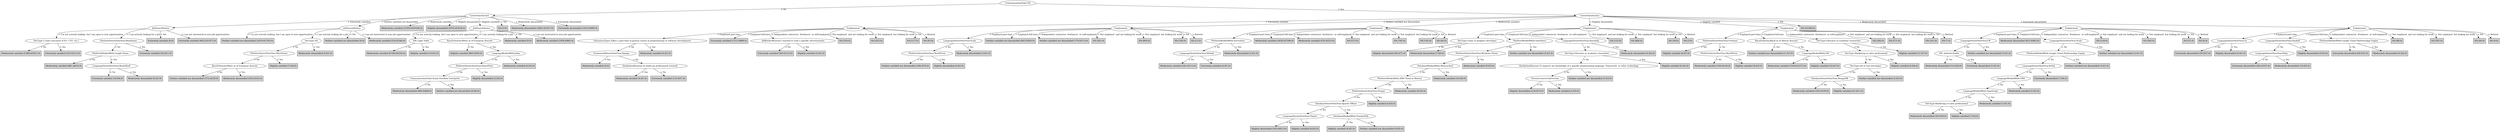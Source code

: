digraph J48Tree {
N0 [label="CommunicationTools.NA" ]
N0->N1 [label="= No"]
N1 [label="CareerSatisfaction" ]
N1->N2 [label="= Extremely satisfied"]
N2 [label="JobSearchStatus" ]
N2->N3 [label="= I’m not actively looking  but I am open to new opportunities"]
N3 [label="DevType.C-suite executive (CEO  CTO  etc.)" ]
N3->N4 [label="= No"]
N4 [label="Moderately satisfied (5388.0/2931.0)" shape=box style=filled ]
N3->N5 [label="= Yes"]
N5 [label="Extremely satisfied (253.0/115.0)" shape=box style=filled ]
N2->N6 [label="= I am actively looking for a job"]
N6 [label="PlatformDesireNextYear.Mainframe" ]
N6->N7 [label="= No"]
N7 [label="PlatformWorkedWith.Google Home" ]
N7->N8 [label="= No"]
N8 [label="Moderately satisfied (881.0/614.0)" shape=box style=filled ]
N7->N9 [label="= Yes"]
N9 [label="LanguageDesireNextYear.Bash/Shell" ]
N9->N10 [label="= No"]
N10 [label="Extremely satisfied (18.0/6.0)" shape=box style=filled ]
N9->N11 [label="= Yes"]
N11 [label="Moderately dissatisfied (6.0/3.0)" shape=box style=filled ]
N6->N12 [label="= Yes"]
N12 [label="Extremely satisfied (26.0/11.0)" shape=box style=filled ]
N2->N13 [label="= NA"]
N13 [label="Extremely satisfied (0.0)" shape=box style=filled ]
N2->N14 [label="= I am not interested in new job opportunities"]
N14 [label="Extremely satisfied (4652.0/1471.0)" shape=box style=filled ]
N1->N15 [label="= Neither satisfied nor dissatisfied"]
N15 [label="JobSearchStatus" ]
N15->N16 [label="= I’m not actively looking  but I am open to new opportunities"]
N16 [label="Neither satisfied nor dissatisfied (2419.0/1765.0)" shape=box style=filled ]
N15->N17 [label="= I am actively looking for a job"]
N17 [label="DevType.NA" ]
N17->N18 [label="= No"]
N18 [label="PlatformDesireNextYear.Mainframe" ]
N18->N19 [label="= No"]
N19 [label="RaceEthnicity.White or of European descent" ]
N19->N20 [label="= No"]
N20 [label="Neither satisfied nor dissatisfied (372.0/230.0)" shape=box style=filled ]
N19->N21 [label="= Yes"]
N21 [label="Moderately dissatisfied (254.0/163.0)" shape=box style=filled ]
N18->N22 [label="= Yes"]
N22 [label="Slightly satisfied (7.0/4.0)" shape=box style=filled ]
N17->N23 [label="= Yes"]
N23 [label="Moderately dissatisfied (4.0/1.0)" shape=box style=filled ]
N15->N24 [label="= NA"]
N24 [label="Neither satisfied nor dissatisfied (0.0)" shape=box style=filled ]
N15->N25 [label="= I am not interested in new job opportunities"]
N25 [label="Moderately satisfied (534.0/346.0)" shape=box style=filled ]
N1->N26 [label="= Moderately satisfied"]
N26 [label="Moderately satisfied (21959.0/10166.0)" shape=box style=filled ]
N1->N27 [label="= Slightly dissatisfied"]
N27 [label="Slightly dissatisfied (4705.0/3334.0)" shape=box style=filled ]
N1->N28 [label="= Slightly satisfied"]
N28 [label="JobSearchStatus" ]
N28->N29 [label="= I’m not actively looking  but I am open to new opportunities"]
N29 [label="IDE.Light Table" ]
N29->N30 [label="= No"]
N30 [label="Moderately satisfied (6768.0/4228.0)" shape=box style=filled ]
N29->N31 [label="= Yes"]
N31 [label="Slightly satisfied (10.0/3.0)" shape=box style=filled ]
N28->N32 [label="= I am actively looking for a job"]
N32 [label="RaceEthnicity.White or of European descent" ]
N32->N33 [label="= No"]
N33 [label="Slightly satisfied (860.0/595.0)" shape=box style=filled ]
N32->N34 [label="= Yes"]
N34 [label="LanguageWorkedWith.Julia" ]
N34->N35 [label="= No"]
N35 [label="PlatformDesireNextYear.SharePoint" ]
N35->N36 [label="= No"]
N36 [label="CommunicationTools.Stack Overflow Enterprise" ]
N36->N37 [label="= No"]
N37 [label="Moderately dissatisfied (660.0/468.0)" shape=box style=filled ]
N36->N38 [label="= Yes"]
N38 [label="Neither satisfied nor dissatisfied (8.0/6.0)" shape=box style=filled ]
N35->N39 [label="= Yes"]
N39 [label="Slightly dissatisfied (5.0/2.0)" shape=box style=filled ]
N34->N40 [label="= Yes"]
N40 [label="Moderately satisfied (6.0/2.0)" shape=box style=filled ]
N28->N41 [label="= NA"]
N41 [label="Moderately satisfied (0.0)" shape=box style=filled ]
N28->N42 [label="= I am not interested in new job opportunities"]
N42 [label="Moderately satisfied (1838.0/862.0)" shape=box style=filled ]
N1->N43 [label="= NA"]
N43 [label="NA (3.0)" shape=box style=filled ]
N1->N44 [label="= Moderately dissatisfied"]
N44 [label="Moderately dissatisfied (3681.0/2107.0)" shape=box style=filled ]
N1->N45 [label="= Extremely dissatisfied"]
N45 [label="Extremely dissatisfied (1653.0/989.0)" shape=box style=filled ]
N0->N46 [label="= Yes"]
N46 [label="CareerSatisfaction" ]
N46->N47 [label="= Extremely satisfied"]
N47 [label="Employment" ]
N47->N48 [label="= Employed part-time"]
N48 [label="EducationTypes.Taken a part-time in-person course in programming or software development" ]
N48->N49 [label="= No"]
N49 [label="FrameworkDesireNextYear.Django" ]
N49->N50 [label="= Yes"]
N50 [label="Moderately satisfied (4.0)" shape=box style=filled ]
N49->N51 [label="= No"]
N51 [label="HackathonReasons.To build my professional network" ]
N51->N52 [label="= Yes"]
N52 [label="Moderately satisfied (4.0/1.0)" shape=box style=filled ]
N51->N53 [label="= No"]
N53 [label="Extremely satisfied (125.0/57.0)" shape=box style=filled ]
N48->N54 [label="= Yes"]
N54 [label="Moderately satisfied (4.0/1.0)" shape=box style=filled ]
N47->N55 [label="= Employed full-time"]
N55 [label="Extremely satisfied (1751.0/889.0)" shape=box style=filled ]
N47->N56 [label="= Independent contractor  freelancer  or self-employed"]
N56 [label="AdBlockerReasons.I wanted to view a specific advertisement" ]
N56->N57 [label="= No"]
N57 [label="Extremely satisfied (303.0/112.0)" shape=box style=filled ]
N56->N58 [label="= Yes"]
N58 [label="Slightly satisfied (2.0/1.0)" shape=box style=filled ]
N47->N59 [label="= Not employed  and not looking for work"]
N59 [label="NA (316.0)" shape=box style=filled ]
N47->N60 [label="= Not employed  but looking for work"]
N60 [label="NA (423.0)" shape=box style=filled ]
N47->N61 [label="= NA"]
N61 [label="NA (117.0)" shape=box style=filled ]
N47->N62 [label="= Retired"]
N62 [label="NA (43.0)" shape=box style=filled ]
N46->N63 [label="= Neither satisfied nor dissatisfied"]
N63 [label="Employment" ]
N63->N64 [label="= Employed part-time"]
N64 [label="LanguageDesireNextYear.Scala" ]
N64->N65 [label="= No"]
N65 [label="PlatformDesireNextYear.WordPress" ]
N65->N66 [label="= No"]
N66 [label="Neither satisfied nor dissatisfied (106.0/70.0)" shape=box style=filled ]
N65->N67 [label="= Yes"]
N67 [label="Slightly dissatisfied (4.0/2.0)" shape=box style=filled ]
N64->N68 [label="= Yes"]
N68 [label="Moderately dissatisfied (3.0/1.0)" shape=box style=filled ]
N63->N69 [label="= Employed full-time"]
N69 [label="Neither satisfied nor dissatisfied (863.0/583.0)" shape=box style=filled ]
N63->N70 [label="= Independent contractor  freelancer  or self-employed"]
N70 [label="Neither satisfied nor dissatisfied (179.0/113.0)" shape=box style=filled ]
N63->N71 [label="= Not employed  and not looking for work"]
N71 [label="NA (561.0)" shape=box style=filled ]
N63->N72 [label="= Not employed  but looking for work"]
N72 [label="NA (804.0)" shape=box style=filled ]
N63->N73 [label="= NA"]
N73 [label="NA (194.0)" shape=box style=filled ]
N63->N74 [label="= Retired"]
N74 [label="NA (12.0)" shape=box style=filled ]
N46->N75 [label="= Moderately satisfied"]
N75 [label="Employment" ]
N75->N76 [label="= Employed part-time"]
N76 [label="PlatformWorkedWith.Serverless" ]
N76->N77 [label="= No"]
N77 [label="LanguageDesireNextYear.Matlab" ]
N77->N78 [label="= No"]
N78 [label="Moderately satisfied (261.0/113.0)" shape=box style=filled ]
N77->N79 [label="= Yes"]
N79 [label="Extremely satisfied (4.0/1.0)" shape=box style=filled ]
N76->N80 [label="= Yes"]
N80 [label="Moderately dissatisfied (2.0/1.0)" shape=box style=filled ]
N75->N81 [label="= Employed full-time"]
N81 [label="Moderately satisfied (3628.0/1596.0)" shape=box style=filled ]
N75->N82 [label="= Independent contractor  freelancer  or self-employed"]
N82 [label="Moderately satisfied (476.0/223.0)" shape=box style=filled ]
N75->N83 [label="= Not employed  and not looking for work"]
N83 [label="NA (575.0)" shape=box style=filled ]
N75->N84 [label="= Not employed  but looking for work"]
N84 [label="NA (782.0)" shape=box style=filled ]
N75->N85 [label="= NA"]
N85 [label="NA (195.0)" shape=box style=filled ]
N75->N86 [label="= Retired"]
N86 [label="NA (44.0)" shape=box style=filled ]
N46->N87 [label="= Slightly dissatisfied"]
N87 [label="Employment" ]
N87->N88 [label="= Employed part-time"]
N88 [label="DevType.Game or graphics developer" ]
N88->N89 [label="= No"]
N89 [label="Slightly dissatisfied (96.0/71.0)" shape=box style=filled ]
N88->N90 [label="= Yes"]
N90 [label="Moderately dissatisfied (7.0/5.0)" shape=box style=filled ]
N87->N91 [label="= Employed full-time"]
N91 [label="PlatformWorkedWith.Salesforce" ]
N91->N92 [label="= No"]
N92 [label="PlatformDesireNextYear.Windows Phone" ]
N92->N93 [label="= No"]
N93 [label="DatabaseWorkedWith.Memcached" ]
N93->N94 [label="= No"]
N94 [label="PlatformWorkedWith.IBM Cloud or Watson" ]
N94->N95 [label="= No"]
N95 [label="PlatformDesireNextYear.Drupal" ]
N95->N96 [label="= No"]
N96 [label="DatabaseDesireNextYear.Apache HBase" ]
N96->N97 [label="= No"]
N97 [label="LanguageDesireNextYear.Clojure" ]
N97->N98 [label="= No"]
N98 [label="Slightly dissatisfied (919.0/615.0)" shape=box style=filled ]
N97->N99 [label="= Yes"]
N99 [label="Slightly satisfied (8.0/5.0)" shape=box style=filled ]
N96->N100 [label="= Yes"]
N100 [label="DatabaseWorkedWith.PostgreSQL" ]
N100->N101 [label="= Yes"]
N101 [label="Slightly satisfied (4.0/1.0)" shape=box style=filled ]
N100->N102 [label="= No"]
N102 [label="Neither satisfied nor dissatisfied (9.0/5.0)" shape=box style=filled ]
N95->N103 [label="= Yes"]
N103 [label="Slightly satisfied (4.0/2.0)" shape=box style=filled ]
N94->N104 [label="= Yes"]
N104 [label="Moderately satisfied (6.0/4.0)" shape=box style=filled ]
N93->N105 [label="= Yes"]
N105 [label="Moderately satisfied (10.0/6.0)" shape=box style=filled ]
N92->N106 [label="= Yes"]
N106 [label="Moderately satisfied (9.0/5.0)" shape=box style=filled ]
N91->N107 [label="= Yes"]
N107 [label="Neither satisfied nor dissatisfied (4.0/1.0)" shape=box style=filled ]
N87->N108 [label="= Independent contractor  freelancer  or self-employed"]
N108 [label="LanguageDesireNextYear.Assembly" ]
N108->N109 [label="= No"]
N109 [label="DevType.Educator or academic researcher" ]
N109->N110 [label="= No"]
N110 [label="HackathonReasons.To improve my knowledge of a specific programming language  framework  or other technology" ]
N110->N111 [label="= No"]
N111 [label="VersionControl.Subversion" ]
N111->N112 [label="= No"]
N112 [label="Slightly dissatisfied (124.0/72.0)" shape=box style=filled ]
N111->N113 [label="= Yes"]
N113 [label="Moderately satisfied (5.0/3.0)" shape=box style=filled ]
N110->N114 [label="= Yes"]
N114 [label="Neither satisfied nor dissatisfied (5.0/3.0)" shape=box style=filled ]
N109->N115 [label="= Yes"]
N115 [label="Slightly satisfied (6.0/2.0)" shape=box style=filled ]
N108->N116 [label="= Yes"]
N116 [label="Moderately dissatisfied (4.0/2.0)" shape=box style=filled ]
N87->N117 [label="= Not employed  and not looking for work"]
N117 [label="NA (133.0)" shape=box style=filled ]
N87->N118 [label="= Not employed  but looking for work"]
N118 [label="NA (466.0)" shape=box style=filled ]
N87->N119 [label="= NA"]
N119 [label="NA (58.0)" shape=box style=filled ]
N87->N120 [label="= Retired"]
N120 [label="NA (5.0)" shape=box style=filled ]
N46->N121 [label="= Slightly satisfied"]
N121 [label="Employment" ]
N121->N122 [label="= Employed part-time"]
N122 [label="PlatformDesireNextYear.Firebase" ]
N122->N123 [label="= Yes"]
N123 [label="Slightly satisfied (8.0/3.0)" shape=box style=filled ]
N122->N124 [label="= No"]
N124 [label="PlatformDesireNextYear.WordPress" ]
N124->N125 [label="= No"]
N125 [label="Moderately satisfied (169.0/104.0)" shape=box style=filled ]
N124->N126 [label="= Yes"]
N126 [label="Slightly satisfied (8.0/3.0)" shape=box style=filled ]
N121->N127 [label="= Employed full-time"]
N127 [label="RaceEthnicity.Black or of African descent" ]
N127->N128 [label="= Yes"]
N128 [label="Neither satisfied nor dissatisfied (11.0/7.0)" shape=box style=filled ]
N127->N129 [label="= No"]
N129 [label="LanguageWorkedWith.F#" ]
N129->N130 [label="= No"]
N130 [label="Moderately satisfied (1930.0/1273.0)" shape=box style=filled ]
N129->N131 [label="= Yes"]
N131 [label="Slightly satisfied (10.0/7.0)" shape=box style=filled ]
N121->N132 [label="= Independent contractor  freelancer  or self-employed"]
N132 [label="DevType.Educator or academic researcher" ]
N132->N133 [label="= No"]
N133 [label="DevType.Marketing or sales professional" ]
N133->N134 [label="= No"]
N134 [label="DevType.QA or test developer" ]
N134->N135 [label="= No"]
N135 [label="DatabaseDesireNextYear.MongoDB" ]
N135->N136 [label="= No"]
N136 [label="Moderately satisfied (185.0/109.0)" shape=box style=filled ]
N135->N137 [label="= Yes"]
N137 [label="Slightly satisfied (25.0/11.0)" shape=box style=filled ]
N134->N138 [label="= Yes"]
N138 [label="Neither satisfied nor dissatisfied (5.0/3.0)" shape=box style=filled ]
N133->N139 [label="= Yes"]
N139 [label="Slightly satisfied (6.0/4.0)" shape=box style=filled ]
N132->N140 [label="= Yes"]
N140 [label="Slightly satisfied (11.0/7.0)" shape=box style=filled ]
N121->N141 [label="= Not employed  and not looking for work"]
N141 [label="NA (282.0)" shape=box style=filled ]
N121->N142 [label="= Not employed  but looking for work"]
N142 [label="NA (571.0)" shape=box style=filled ]
N121->N143 [label="= NA"]
N143 [label="NA (101.0)" shape=box style=filled ]
N121->N144 [label="= Retired"]
N144 [label="NA (7.0)" shape=box style=filled ]
N46->N145 [label="= NA"]
N145 [label="NA (22348.0)" shape=box style=filled ]
N46->N146 [label="= Moderately dissatisfied"]
N146 [label="Employment" ]
N146->N147 [label="= Employed part-time"]
N147 [label="LanguageDesireNextYear.F#" ]
N147->N148 [label="= No"]
N148 [label="IDE.Android Studio" ]
N148->N149 [label="= No"]
N149 [label="Moderately dissatisfied (53.0/28.0)" shape=box style=filled ]
N148->N150 [label="= Yes"]
N150 [label="Extremely dissatisfied (5.0/2.0)" shape=box style=filled ]
N147->N151 [label="= Yes"]
N151 [label="Neither satisfied nor dissatisfied (3.0/1.0)" shape=box style=filled ]
N146->N152 [label="= Employed full-time"]
N152 [label="Moderately dissatisfied (853.0/462.0)" shape=box style=filled ]
N146->N153 [label="= Independent contractor  freelancer  or self-employed"]
N153 [label="LanguageDesireNextYear.Scala" ]
N153->N154 [label="= No"]
N154 [label="PlatformWorkedWith.Google Cloud Platform/App Engine" ]
N154->N155 [label="= No"]
N155 [label="LanguageDesireNextYear.Kotlin" ]
N155->N156 [label="= No"]
N156 [label="LanguageWorkedWith.VBA" ]
N156->N157 [label="= No"]
N157 [label="LanguageWorkedWith.TypeScript" ]
N157->N158 [label="= No"]
N158 [label="DevType.Marketing or sales professional" ]
N158->N159 [label="= No"]
N159 [label="Moderately dissatisfied (93.0/50.0)" shape=box style=filled ]
N158->N160 [label="= Yes"]
N160 [label="Slightly satisfied (7.0/4.0)" shape=box style=filled ]
N157->N161 [label="= Yes"]
N161 [label="Moderately satisfied (3.0/1.0)" shape=box style=filled ]
N156->N162 [label="= Yes"]
N162 [label="Moderately satisfied (5.0/2.0)" shape=box style=filled ]
N155->N163 [label="= Yes"]
N163 [label="Extremely dissatisfied (7.0/4.0)" shape=box style=filled ]
N154->N164 [label="= Yes"]
N164 [label="Neither satisfied nor dissatisfied (3.0/1.0)" shape=box style=filled ]
N153->N165 [label="= Yes"]
N165 [label="Neither satisfied nor dissatisfied (3.0/1.0)" shape=box style=filled ]
N146->N166 [label="= Not employed  and not looking for work"]
N166 [label="NA (118.0)" shape=box style=filled ]
N146->N167 [label="= Not employed  but looking for work"]
N167 [label="NA (365.0)" shape=box style=filled ]
N146->N168 [label="= NA"]
N168 [label="NA (57.0)" shape=box style=filled ]
N146->N169 [label="= Retired"]
N169 [label="NA (6.0)" shape=box style=filled ]
N46->N170 [label="= Extremely dissatisfied"]
N170 [label="Employment" ]
N170->N171 [label="= Employed part-time"]
N171 [label="LanguageDesireNextYear.Go" ]
N171->N172 [label="= No"]
N172 [label="Extremely dissatisfied (39.0/27.0)" shape=box style=filled ]
N171->N173 [label="= Yes"]
N173 [label="Slightly dissatisfied (4.0/1.0)" shape=box style=filled ]
N170->N174 [label="= Employed full-time"]
N174 [label="LanguageDesireNextYear.Haskell" ]
N174->N175 [label="= No"]
N175 [label="LanguageDesireNextYear.Ruby" ]
N175->N176 [label="= No"]
N176 [label="Extremely dissatisfied (382.0/197.0)" shape=box style=filled ]
N175->N177 [label="= Yes"]
N177 [label="Moderately dissatisfied (10.0/5.0)" shape=box style=filled ]
N174->N178 [label="= Yes"]
N178 [label="Slightly dissatisfied (9.0/5.0)" shape=box style=filled ]
N170->N179 [label="= Independent contractor  freelancer  or self-employed"]
N179 [label="PlatformWorkedWith.Google Cloud Platform/App Engine" ]
N179->N180 [label="= No"]
N180 [label="Extremely dissatisfied (68.0/35.0)" shape=box style=filled ]
N179->N181 [label="= Yes"]
N181 [label="Moderately dissatisfied (6.0/2.0)" shape=box style=filled ]
N170->N182 [label="= Not employed  and not looking for work"]
N182 [label="NA (88.0)" shape=box style=filled ]
N170->N183 [label="= Not employed  but looking for work"]
N183 [label="NA (301.0)" shape=box style=filled ]
N170->N184 [label="= NA"]
N184 [label="NA (44.0)" shape=box style=filled ]
N170->N185 [label="= Retired"]
N185 [label="NA (9.0)" shape=box style=filled ]
}

